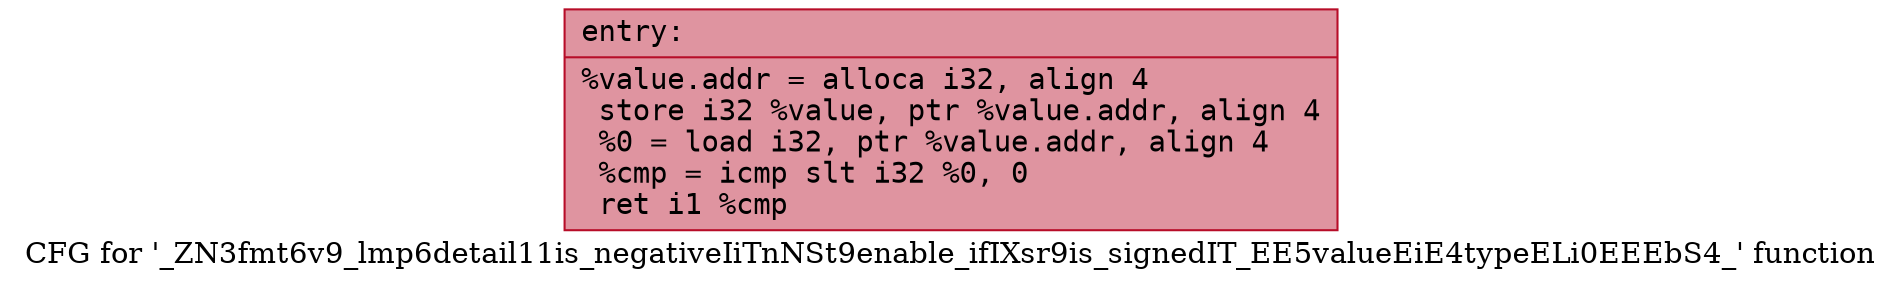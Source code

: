 digraph "CFG for '_ZN3fmt6v9_lmp6detail11is_negativeIiTnNSt9enable_ifIXsr9is_signedIT_EE5valueEiE4typeELi0EEEbS4_' function" {
	label="CFG for '_ZN3fmt6v9_lmp6detail11is_negativeIiTnNSt9enable_ifIXsr9is_signedIT_EE5valueEiE4typeELi0EEEbS4_' function";

	Node0x556bfeb279a0 [shape=record,color="#b70d28ff", style=filled, fillcolor="#b70d2870" fontname="Courier",label="{entry:\l|  %value.addr = alloca i32, align 4\l  store i32 %value, ptr %value.addr, align 4\l  %0 = load i32, ptr %value.addr, align 4\l  %cmp = icmp slt i32 %0, 0\l  ret i1 %cmp\l}"];
}
